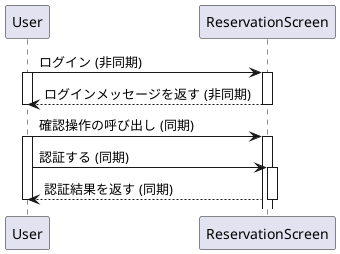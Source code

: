@startuml 4-2

participant User as user
participant ReservationScreen as reservationScreen

user -> reservationScreen: ログイン (非同期)
activate user
activate reservationScreen
user <-- reservationScreen: ログインメッセージを返す (非同期)
deactivate reservationScreen
deactivate user

user -> reservationScreen: 確認操作の呼び出し (同期)
activate user
activate reservationScreen
user -> reservationScreen: 認証する (同期)
activate reservationScreen
user <-- reservationScreen: 認証結果を返す (同期)
deactivate reservationScreen
deactivate user

@enduml
